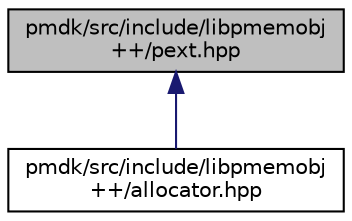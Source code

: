 digraph "pmdk/src/include/libpmemobj++/pext.hpp"
{
  edge [fontname="Helvetica",fontsize="10",labelfontname="Helvetica",labelfontsize="10"];
  node [fontname="Helvetica",fontsize="10",shape=record];
  Node1 [label="pmdk/src/include/libpmemobj\l++/pext.hpp",height=0.2,width=0.4,color="black", fillcolor="grey75", style="filled", fontcolor="black"];
  Node1 -> Node2 [dir="back",color="midnightblue",fontsize="10",style="solid",fontname="Helvetica"];
  Node2 [label="pmdk/src/include/libpmemobj\l++/allocator.hpp",height=0.2,width=0.4,color="black", fillcolor="white", style="filled",URL="$allocator_8hpp.html",tooltip="Persistent memory aware allocator. "];
}
